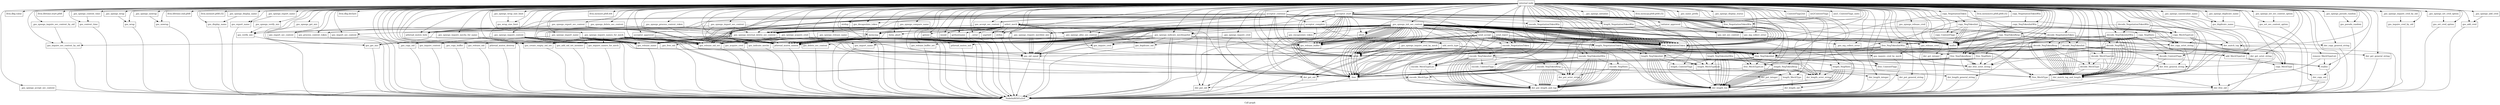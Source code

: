 digraph "Call graph" {
	label="Call graph";

	Node0x80501a5f0 [shape=record,label="{external node}"];
	Node0x80501a5f0 -> Node0x80501a560;
	Node0x80501a5f0 -> Node0x80501a500;
	Node0x80501a5f0 -> Node0x80501a4a0;
	Node0x80501a5f0 -> Node0x80501b970;
	Node0x80501a5f0 -> Node0x80501ba90;
	Node0x80501a5f0 -> Node0x80501b5b0;
	Node0x80501a5f0 -> Node0x80501b730;
	Node0x80501a5f0 -> Node0x80501b790;
	Node0x80501a5f0 -> Node0x80501b670;
	Node0x80501a5f0 -> Node0x80501b2b0;
	Node0x80501a5f0 -> Node0x80501a440;
	Node0x80501a5f0 -> Node0x80501bdf0;
	Node0x80501a5f0 -> Node0x8050191e0;
	Node0x80501a5f0 -> Node0x80501be50;
	Node0x80501a5f0 -> Node0x80501bd30;
	Node0x80501a5f0 -> Node0x80501bd90;
	Node0x80501a5f0 -> Node0x8051232e0;
	Node0x80501a5f0 -> Node0x80501bc70;
	Node0x80501a5f0 -> Node0x80501bcd0;
	Node0x80501a5f0 -> Node0x80501beb0;
	Node0x80501a5f0 -> Node0x805123400;
	Node0x80501a5f0 -> Node0x80501a620;
	Node0x80501a5f0 -> Node0x80501a860;
	Node0x80501a5f0 -> Node0x80501ad70;
	Node0x80501a5f0 -> Node0x804f89450;
	Node0x80501a5f0 -> Node0x804f89030;
	Node0x80501a5f0 -> Node0x804f89090;
	Node0x80501a5f0 -> Node0x804f890f0;
	Node0x80501a5f0 -> Node0x8051231c0;
	Node0x80501a5f0 -> Node0x804f89150;
	Node0x80501a5f0 -> Node0x804f891b0;
	Node0x80501a5f0 -> Node0x804f89210;
	Node0x80501a5f0 -> Node0x804f89270;
	Node0x80501a5f0 -> Node0x804f892d0;
	Node0x80501a5f0 -> Node0x804f89330;
	Node0x80501a5f0 -> Node0x804f89390;
	Node0x80501a5f0 -> Node0x804f893f0;
	Node0x80501a5f0 -> Node0x80501bf10;
	Node0x80501a5f0 -> Node0x80501bf70;
	Node0x80501a5f0 -> Node0x80501bfd0;
	Node0x80501a5f0 -> Node0x805123280;
	Node0x80501a5f0 -> Node0x80501abc0;
	Node0x80501a5f0 -> Node0x804f89510;
	Node0x80501a5f0 -> Node0x804f894b0;
	Node0x80501a5f0 -> Node0x80501b910;
	Node0x80501a5f0 -> Node0x804f895d0;
	Node0x80501a5f0 -> Node0x804f89630;
	Node0x80501a5f0 -> Node0x804f89690;
	Node0x80501a5f0 -> Node0x80501ba30;
	Node0x80501a5f0 -> Node0x804f896f0;
	Node0x80501a5f0 -> Node0x804f89750;
	Node0x80501a5f0 -> Node0x80501a050;
	Node0x80501a5f0 -> Node0x804f897b0;
	Node0x80501a5f0 -> Node0x804f89930;
	Node0x80501a5f0 -> Node0x804f89990;
	Node0x80501a5f0 -> Node0x804f899f0;
	Node0x80501a5f0 -> Node0x804f89a50;
	Node0x80501a5f0 -> Node0x804f89ab0;
	Node0x80501a5f0 -> Node0x804f89b10;
	Node0x80501a5f0 -> Node0x804f89b70;
	Node0x80501a5f0 -> Node0x804f89bd0;
	Node0x80501a5f0 -> Node0x804f89c30;
	Node0x80501a5f0 -> Node0x804f89c90;
	Node0x80501a5f0 -> Node0x804f89cf0;
	Node0x80501a5f0 -> Node0x804f89d50;
	Node0x80501a5f0 -> Node0x804f89db0;
	Node0x80501a5f0 -> Node0x804f89e10;
	Node0x80501a5f0 -> Node0x804f89e70;
	Node0x80501a5f0 -> Node0x804f89ed0;
	Node0x80501a5f0 -> Node0x804f89f30;
	Node0x80501a5f0 -> Node0x804f89f90;
	Node0x80501a5f0 -> Node0x804f89ff0;
	Node0x80501a5f0 -> Node0x804f8a050;
	Node0x80501a5f0 -> Node0x804f8a0b0;
	Node0x80501a5f0 -> Node0x804f8a110;
	Node0x80501a5f0 -> Node0x804f8a170;
	Node0x80501a5f0 -> Node0x804f8a1d0;
	Node0x80501a5f0 -> Node0x804f8a230;
	Node0x80501a5f0 -> Node0x804f8a290;
	Node0x80501a5f0 -> Node0x804f8a2f0;
	Node0x80501a5f0 -> Node0x804f8a350;
	Node0x80501a5f0 -> Node0x804f8a3b0;
	Node0x80501a5f0 -> Node0x804f8a410;
	Node0x80501a5f0 -> Node0x804f8a470;
	Node0x80501a5f0 -> Node0x804f8a4d0;
	Node0x80501a5f0 -> Node0x804f8a530;
	Node0x80501a5f0 -> Node0x804f8a590;
	Node0x80501a5f0 -> Node0x804f8a5f0;
	Node0x80501a5f0 -> Node0x804f8a650;
	Node0x80501a5f0 -> Node0x804f8a6b0;
	Node0x80501a5f0 -> Node0x804f8a710;
	Node0x80501a5f0 -> Node0x804f8a770;
	Node0x80501a5f0 -> Node0x804f8a7d0;
	Node0x80501a5f0 -> Node0x804f8a830;
	Node0x80501a5f0 -> Node0x804f8a890;
	Node0x80501a5f0 -> Node0x804f8a8f0;
	Node0x80501a5f0 -> Node0x804f8a950;
	Node0x80501a5f0 -> Node0x804f8a9b0;
	Node0x80501a5f0 -> Node0x804f8aa10;
	Node0x80501a5f0 -> Node0x804f8aa70;
	Node0x80501a5f0 -> Node0x804f8aad0;
	Node0x80501a5f0 -> Node0x804f8ab30;
	Node0x80501a5f0 -> Node0x804f8ab90;
	Node0x80501a5f0 -> Node0x804f8abf0;
	Node0x80501a5f0 -> Node0x804f8ac50;
	Node0x80501a5f0 -> Node0x804f8acb0;
	Node0x80501a5f0 -> Node0x804f8af50;
	Node0x80501a5f0 -> Node0x804f8ad10;
	Node0x80501a5f0 -> Node0x804f8afb0;
	Node0x80501a5f0 -> Node0x804f8ae30;
	Node0x80501a5f0 -> Node0x804f8aef0;
	Node0x80501a5f0 -> Node0x804f8b010;
	Node0x80501a5f0 -> Node0x80501b850;
	Node0x80501a5f0 -> Node0x804f8b070;
	Node0x80501a5f0 -> Node0x804f8b0d0;
	Node0x80501a5f0 -> Node0x804f8b130;
	Node0x80501a5f0 -> Node0x804f8b190;
	Node0x80501a5f0 -> Node0x804f8b1f0;
	Node0x80501a5f0 -> Node0x804f8b250;
	Node0x80501a5f0 -> Node0x804f8b2b0;
	Node0x80501a5f0 -> Node0x804f8b310;
	Node0x80501a5f0 -> Node0x804f8b370;
	Node0x80501a5f0 -> Node0x804f8b3d0;
	Node0x80501a5f0 -> Node0x804f8b430;
	Node0x80501a5f0 -> Node0x804f8b490;
	Node0x80501a5f0 -> Node0x804f8b4f0;
	Node0x80501a5f0 -> Node0x804f8b550;
	Node0x80501a5f0 -> Node0x804f8b5b0;
	Node0x80501a5f0 -> Node0x804f898d0;
	Node0x80501a5f0 -> Node0x804f8b610;
	Node0x80501a5f0 -> Node0x804f8b670;
	Node0x80501a5f0 -> Node0x804f8b6d0;
	Node0x80501a5f0 -> Node0x804f8b730;
	Node0x80501a5f0 -> Node0x80501bc10;
	Node0x80501a5f0 -> Node0x804f8b790;
	Node0x80501a5f0 -> Node0x804f8b7f0;
	Node0x80501a5f0 -> Node0x804f89570;
	Node0x80501a5f0 -> Node0x80501bbb0;
	Node0x80501a5f0 -> Node0x80501b610;
	Node0x80501a5f0 -> Node0x804f89870;
	Node0x80501a5f0 -> Node0x804f8b850;
	Node0x80501a5f0 -> Node0x804f8b8b0;
	Node0x80501a5f0 -> Node0x80501bb50;
	Node0x80501a5f0 -> Node0x80501b100;
	Node0x80501a5f0 -> Node0x804f8b970;
	Node0x80501a5f0 -> Node0x80501b550;
	Node0x80501a5f0 -> Node0x80501baf0;
	Node0x80501a5f0 -> Node0x804f8bb50;
	Node0x80501a5f0 -> Node0x805019060;
	Node0x80501a5f0 -> Node0x804f8bcd0;
	Node0x80501a5f0 -> Node0x8050190f0;
	Node0x80501a5f0 -> Node0x8051233a0;
	Node0x80501a5f0 -> Node0x804f8be50;
	Node0x80501a5f0 -> Node0x804f8bf10;
	Node0x80501a5f0 -> Node0x804f8bf70;
	Node0x80501a5f0 -> Node0x804f8bfd0;
	Node0x80501a5f0 -> Node0x8051b7030;
	Node0x80501a5f0 -> Node0x8051b7090;
	Node0x80501a5f0 -> Node0x8051b70f0;
	Node0x80501a5f0 -> Node0x8051b7150;
	Node0x80501a5f0 -> Node0x8051b71b0;
	Node0x80501a5f0 -> Node0x8051b7210;
	Node0x80501a5f0 -> Node0x8051b7270;
	Node0x80501a5f0 -> Node0x8051b72d0;
	Node0x80501a5f0 -> Node0x8051b7330;
	Node0x80501a5f0 -> Node0x8051b7390;
	Node0x80501a5f0 -> Node0x8051b73f0;
	Node0x80501a5f0 -> Node0x8051b7450;
	Node0x80501a5f0 -> Node0x804f8ae90;
	Node0x80501a5f0 -> Node0x804f8b9d0;
	Node0x80501a5f0 -> Node0x804f8ad70;
	Node0x80501a5f0 -> Node0x804f8add0;
	Node0x80501a5f0 -> Node0x804f8bbb0;
	Node0x80501a5f0 -> Node0x804f8bc70;
	Node0x80501a5f0 -> Node0x804f8bd30;
	Node0x80501a5f0 -> Node0x804f8bd90;
	Node0x80501a5f0 -> Node0x804f8bdf0;
	Node0x80501a5f0 -> Node0x804f8beb0;
	Node0x80501a5f0 -> Node0x804f8b910;
	Node0x80501a5f0 -> Node0x8051b74b0;
	Node0x80501a5f0 -> Node0x804f8ba30;
	Node0x80501a5f0 -> Node0x8051b7510;
	Node0x80501a5f0 -> Node0x804f8ba90;
	Node0x80501a5f0 -> Node0x804f8baf0;
	Node0x80501a5f0 -> Node0x8051b7570;
	Node0x80501a5f0 -> Node0x804f8bc10;
	Node0x80501a560 [shape=record,label="{_gss_spnego_accept_sec_context}"];
	Node0x80501a560 -> Node0x80501a5c0;
	Node0x80501a500 [shape=record,label="{llvm.dbg.value}"];
	Node0x80501a4a0 [shape=record,label="{acceptor_start}"];
	Node0x80501a4a0 -> Node0x80501a050;
	Node0x80501a4a0 -> Node0x8050191e0;
	Node0x80501a4a0 -> Node0x8050190f0;
	Node0x80501a4a0 -> Node0x8050191e0;
	Node0x80501a4a0 -> Node0x8050190f0;
	Node0x80501a4a0 -> Node0x805123400;
	Node0x80501a4a0 -> Node0x8051233a0;
	Node0x80501a4a0 -> Node0x8051232e0;
	Node0x80501a4a0 -> Node0x805019060;
	Node0x80501a4a0 -> Node0x80501a440;
	Node0x80501a4a0 -> Node0x8050190f0;
	Node0x80501a4a0 -> Node0x8050190f0;
	Node0x80501a4a0 -> Node0x80501a620;
	Node0x80501a4a0 -> Node0x80501a860;
	Node0x80501a4a0 -> Node0x80501a440;
	Node0x80501a4a0 -> Node0x80501abc0;
	Node0x80501a4a0 -> Node0x80501ad70;
	Node0x80501a4a0 -> Node0x80501b100;
	Node0x80501a4a0 -> Node0x80501b2b0;
	Node0x80501a4a0 -> Node0x80501b550;
	Node0x80501a4a0 -> Node0x80501b5b0;
	Node0x80501a4a0 -> Node0x80501b610;
	Node0x80501a4a0 -> Node0x80501b670;
	Node0x80501a4a0 -> Node0x80501b550;
	Node0x80501a4a0 -> Node0x80501b6d0;
	Node0x80501a4a0 -> Node0x80501b730;
	Node0x80501a4a0 -> Node0x80501b790;
	Node0x80501a4a0 -> Node0x80501b7f0;
	Node0x80501a4a0 -> Node0x80501b850;
	Node0x80501a4a0 -> Node0x80501b6d0;
	Node0x80501a4a0 -> Node0x80501b670;
	Node0x80501a4a0 -> Node0x80501b550;
	Node0x80501a4a0 -> Node0x80501b8b0;
	Node0x80501a4a0 -> Node0x80501b2b0;
	Node0x80501a4a0 -> Node0x80501a440;
	Node0x80501a4a0 -> Node0x80501b550;
	Node0x80501a4a0 -> Node0x8050191e0;
	Node0x80501a4a0 -> Node0x80501b670;
	Node0x80501a4a0 -> Node0x80501b910;
	Node0x80501b970 [shape=record,label="{acceptor_continue}"];
	Node0x80501b970 -> Node0x80501b100;
	Node0x80501b970 -> Node0x80501b5b0;
	Node0x80501b970 -> Node0x80501b730;
	Node0x80501b970 -> Node0x80501b790;
	Node0x80501b970 -> Node0x80501b550;
	Node0x80501b970 -> Node0x80501b850;
	Node0x80501b970 -> Node0x80501b9d0;
	Node0x80501b970 -> Node0x80501b670;
	Node0x80501b970 -> Node0x80501ba30;
	Node0x80501b970 -> Node0x80501b7f0;
	Node0x80501b970 -> Node0x80501b8b0;
	Node0x80501b970 -> Node0x80501b2b0;
	Node0x80501b970 -> Node0x80501a440;
	Node0x80501b970 -> Node0x80501b550;
	Node0x80501b970 -> Node0x8050191e0;
	Node0x80501b970 -> Node0x80501b670;
	Node0x80501b970 -> Node0x80501b910;
	Node0x80501ba90 [shape=record,label="{llvm.lifetime.start.p0i8}"];
	Node0x80501b5b0 [shape=record,label="{pthread_mutex_lock}"];
	Node0x80501b5b0 -> Node0x80501a5c0;
	Node0x80501b730 [shape=record,label="{gss_release_name}"];
	Node0x80501b730 -> Node0x80501a5c0;
	Node0x80501b790 [shape=record,label="{gss_accept_sec_context}"];
	Node0x80501b790 -> Node0x80501a5c0;
	Node0x80501b9d0 [shape=record,label="{send_reject}"];
	Node0x80501b9d0 -> Node0x8050191e0;
	Node0x80501b9d0 -> Node0x80501baf0;
	Node0x80501b9d0 -> Node0x8051232e0;
	Node0x80501b9d0 -> Node0x80501bb50;
	Node0x80501b9d0 -> Node0x80501a440;
	Node0x80501b9d0 -> Node0x80501b550;
	Node0x80501b670 [shape=record,label="{pthread_mutex_unlock}"];
	Node0x80501b670 -> Node0x80501a5c0;
	Node0x80501b7f0 [shape=record,label="{acceptor_complete}"];
	Node0x80501b7f0 -> Node0x80501ba30;
	Node0x80501b7f0 -> Node0x80501bbb0;
	Node0x80501b7f0 -> Node0x8051232e0;
	Node0x80501b7f0 -> Node0x80501bc10;
	Node0x80501b7f0 -> Node0x80501a440;
	Node0x80501b7f0 -> Node0x80501bc70;
	Node0x80501b7f0 -> Node0x80501bcd0;
	Node0x80501b7f0 -> Node0x80501b9d0;
	Node0x80501b8b0 [shape=record,label="{send_accept}"];
	Node0x80501b8b0 -> Node0x8050191e0;
	Node0x80501b8b0 -> Node0x8050191e0;
	Node0x80501b8b0 -> Node0x80501b550;
	Node0x80501b8b0 -> Node0x80501bd30;
	Node0x80501b8b0 -> Node0x80501b550;
	Node0x80501b8b0 -> Node0x8050191e0;
	Node0x80501b8b0 -> Node0x80501b550;
	Node0x80501b8b0 -> Node0x80501bd90;
	Node0x80501b8b0 -> Node0x8050191e0;
	Node0x80501b8b0 -> Node0x80501b2b0;
	Node0x80501b8b0 -> Node0x80501b550;
	Node0x80501b8b0 -> Node0x80501b550;
	Node0x80501b8b0 -> Node0x80501baf0;
	Node0x80501b8b0 -> Node0x8051232e0;
	Node0x80501b8b0 -> Node0x80501bb50;
	Node0x80501b8b0 -> Node0x80501a440;
	Node0x80501b8b0 -> Node0x80501b550;
	Node0x80501b8b0 -> Node0x80501b550;
	Node0x80501b2b0 [shape=record,label="{gss_release_buffer}"];
	Node0x80501b2b0 -> Node0x80501a5c0;
	Node0x80501a440 [shape=record,label="{free}"];
	Node0x80501a440 -> Node0x80501a5c0;
	Node0x80501bdf0 [shape=record,label="{llvm.lifetime.end.p0i8}"];
	Node0x8050191e0 [shape=record,label="{calloc}"];
	Node0x8050191e0 -> Node0x80501a5c0;
	Node0x80501be50 [shape=record,label="{llvm.memset.p0i8.i32}"];
	Node0x80501bd30 [shape=record,label="{der_get_oid}"];
	Node0x80501bd30 -> Node0x80501a5c0;
	Node0x80501bd90 [shape=record,label="{gss_get_mic}"];
	Node0x80501bd90 -> Node0x80501a5c0;
	Node0x8051232e0 [shape=record,label="{malloc}"];
	Node0x8051232e0 -> Node0x80501a5c0;
	Node0x80501bc70 [shape=record,label="{heim_abort}"];
	Node0x80501bc70 -> Node0x80501a5c0;
	Node0x80501bcd0 [shape=record,label="{gss_verify_mic}"];
	Node0x80501bcd0 -> Node0x80501a5c0;
	Node0x80501beb0 [shape=record,label="{acceptor_approved}"];
	Node0x80501beb0 -> Node0x80501bf10;
	Node0x80501beb0 -> Node0x80501bf70;
	Node0x80501beb0 -> Node0x80501bfd0;
	Node0x80501beb0 -> Node0x8051231c0;
	Node0x80501beb0 -> Node0x805123280;
	Node0x805123400 [shape=record,label="{strdup}"];
	Node0x805123400 -> Node0x80501a5c0;
	Node0x80501a620 [shape=record,label="{abort}"];
	Node0x80501a620 -> Node0x80501a5c0;
	Node0x80501a860 [shape=record,label="{gss_encapsulate_token}"];
	Node0x80501a860 -> Node0x80501a5c0;
	Node0x80501ad70 [shape=record,label="{gss_decapsulate_token}"];
	Node0x80501ad70 -> Node0x80501a5c0;
	Node0x80501b6d0 [shape=record,label="{select_mech}"];
	Node0x80501b6d0 -> Node0x804f89030;
	Node0x80501b6d0 -> Node0x804f89090;
	Node0x80501b6d0 -> Node0x804f89090;
	Node0x80501b6d0 -> Node0x804f890f0;
	Node0x80501b6d0 -> Node0x8051231c0;
	Node0x80501b6d0 -> Node0x804f89090;
	Node0x80501b6d0 -> Node0x8051231c0;
	Node0x80501b6d0 -> Node0x804f89150;
	Node0x80501b6d0 -> Node0x804f891b0;
	Node0x80501b6d0 -> Node0x804f89210;
	Node0x80501b6d0 -> Node0x804f89270;
	Node0x80501b6d0 -> Node0x804f892d0;
	Node0x80501b6d0 -> Node0x804f89330;
	Node0x80501b6d0 -> Node0x804f89390;
	Node0x80501b6d0 -> Node0x804f893f0;
	Node0x80501b6d0 -> Node0x80501a440;
	Node0x80501b6d0 -> Node0x80501beb0;
	Node0x80501b6d0 -> Node0x80501b730;
	Node0x804f89450 [shape=record,label="{llvm.dbg.declare}"];
	Node0x804f89030 [shape=record,label="{der_put_oid}"];
	Node0x804f89030 -> Node0x80501a5c0;
	Node0x804f89090 [shape=record,label="{gss_oid_equal}"];
	Node0x804f89090 -> Node0x80501a5c0;
	Node0x804f890f0 [shape=record,label="{gss_indicate_mechs}"];
	Node0x804f890f0 -> Node0x80501a5c0;
	Node0x8051231c0 [shape=record,label="{gss_release_oid_set}"];
	Node0x8051231c0 -> Node0x80501a5c0;
	Node0x804f89150 [shape=record,label="{gss_duplicate_oid}"];
	Node0x804f89150 -> Node0x80501a5c0;
	Node0x804f891b0 [shape=record,label="{getenv}"];
	Node0x804f891b0 -> Node0x80501a5c0;
	Node0x804f89210 [shape=record,label="{issuid}"];
	Node0x804f89210 -> Node0x80501a5c0;
	Node0x804f89270 [shape=record,label="{gethostname}"];
	Node0x804f89270 -> Node0x80501a5c0;
	Node0x804f892d0 [shape=record,label="{__error}"];
	Node0x804f892d0 -> Node0x80501a5c0;
	Node0x804f89330 [shape=record,label="{asprintf}"];
	Node0x804f89330 -> Node0x80501a5c0;
	Node0x804f89390 [shape=record,label="{strlen}"];
	Node0x804f89390 -> Node0x80501a5c0;
	Node0x804f893f0 [shape=record,label="{gss_import_name}"];
	Node0x804f893f0 -> Node0x80501a5c0;
	Node0x80501bf10 [shape=record,label="{gss_create_empty_oid_set}"];
	Node0x80501bf10 -> Node0x80501a5c0;
	Node0x80501bf70 [shape=record,label="{gss_add_oid_set_member}"];
	Node0x80501bf70 -> Node0x80501a5c0;
	Node0x80501bfd0 [shape=record,label="{gss_acquire_cred}"];
	Node0x80501bfd0 -> Node0x80501a5c0;
	Node0x805123280 [shape=record,label="{gss_release_cred}"];
	Node0x805123280 -> Node0x80501a5c0;
	Node0x80501abc0 [shape=record,label="{_gss_spnego_alloc_sec_context}"];
	Node0x80501abc0 -> Node0x8050191e0;
	Node0x80501abc0 -> Node0x804f894b0;
	Node0x804f89b70 [shape=record,label="{_gss_spnego_verify_mic}"];
	Node0x804f89b70 -> Node0x80501bcd0;
	Node0x804f89510 [shape=record,label="{llvm.memset.p0i8.i64}"];
	Node0x804f894b0 [shape=record,label="{pthread_mutex_init}"];
	Node0x804f894b0 -> Node0x80501a5c0;
	Node0x80501b910 [shape=record,label="{_gss_spnego_internal_delete_sec_context}"];
	Node0x80501b910 -> Node0x804f89570;
	Node0x80501b910 -> Node0x804f895d0;
	Node0x80501b910 -> Node0x80501b730;
	Node0x80501b910 -> Node0x80501b730;
	Node0x80501b910 -> Node0x804f89630;
	Node0x80501b910 -> Node0x80501b670;
	Node0x80501b910 -> Node0x804f89690;
	Node0x80501b910 -> Node0x80501a440;
	Node0x804f895d0 [shape=record,label="{gss_release_oid}"];
	Node0x804f895d0 -> Node0x80501a5c0;
	Node0x804f89630 [shape=record,label="{gss_delete_sec_context}"];
	Node0x804f89630 -> Node0x80501a5c0;
	Node0x804f89690 [shape=record,label="{pthread_mutex_destroy}"];
	Node0x804f89690 -> Node0x80501a5c0;
	Node0x80501ba30 [shape=record,label="{_gss_spnego_require_mechlist_mic}"];
	Node0x80501ba30 -> Node0x804f896f0;
	Node0x80501ba30 -> Node0x804f89750;
	Node0x80501ba30 -> Node0x804f89090;
	Node0x80501ba30 -> Node0x804f89090;
	Node0x80501ba30 -> Node0x804f89090;
	Node0x804f896f0 [shape=record,label="{gss_inquire_sec_context_by_oid}"];
	Node0x804f896f0 -> Node0x80501a5c0;
	Node0x804f89750 [shape=record,label="{gss_release_buffer_set}"];
	Node0x804f89750 -> Node0x80501a5c0;
	Node0x80501a050 [shape=record,label="{_gss_spnego_indicate_mechtypelist}"];
	Node0x80501a050 -> Node0x804f897b0;
	Node0x80501a050 -> Node0x804f890f0;
	Node0x80501a050 -> Node0x8051231c0;
	Node0x80501a050 -> Node0x80501a5c0;
	Node0x80501a050 -> Node0x804f89810;
	Node0x80501a050 -> Node0x804f89090;
	Node0x80501a050 -> Node0x804f89090;
	Node0x80501a050 -> Node0x80501a5c0;
	Node0x80501a050 -> Node0x804f89810;
	Node0x80501a050 -> Node0x8051231c0;
	Node0x80501a050 -> Node0x804f89150;
	Node0x80501a050 -> Node0x804f89570;
	Node0x80501a050 -> Node0x8051231c0;
	Node0x804f897b0 [shape=record,label="{gss_inquire_cred}"];
	Node0x804f897b0 -> Node0x80501a5c0;
	Node0x804f89810 [shape=record,label="{add_mech_type}"];
	Node0x804f89810 -> Node0x804f89090;
	Node0x804f89810 -> Node0x804f89090;
	Node0x804f89810 -> Node0x80501bd30;
	Node0x804f89810 -> Node0x804f89870;
	Node0x804f89810 -> Node0x804f898d0;
	Node0x804f89810 -> Node0x80501bd30;
	Node0x804f89810 -> Node0x804f89870;
	Node0x804f89810 -> Node0x804f898d0;
	Node0x804f89930 [shape=record,label="{_gss_spnego_process_context_token}"];
	Node0x804f89930 -> Node0x80501b5b0;
	Node0x804f89930 -> Node0x804f89990;
	Node0x804f89930 -> Node0x80501b670;
	Node0x804f89930 -> Node0x80501b910;
	Node0x804f89990 [shape=record,label="{gss_process_context_token}"];
	Node0x804f89990 -> Node0x80501a5c0;
	Node0x804f899f0 [shape=record,label="{_gss_spnego_delete_sec_context}"];
	Node0x804f899f0 -> Node0x80501b5b0;
	Node0x804f899f0 -> Node0x80501b910;
	Node0x804f89a50 [shape=record,label="{_gss_spnego_context_time}"];
	Node0x804f89a50 -> Node0x804f89ab0;
	Node0x804f89ab0 [shape=record,label="{gss_context_time}"];
	Node0x804f89ab0 -> Node0x80501a5c0;
	Node0x804f89b10 [shape=record,label="{_gss_spnego_get_mic}"];
	Node0x804f89b10 -> Node0x80501bd90;
	Node0x804f89bd0 [shape=record,label="{_gss_spnego_wrap}"];
	Node0x804f89bd0 -> Node0x804f89c30;
	Node0x804f89c30 [shape=record,label="{gss_wrap}"];
	Node0x804f89c30 -> Node0x80501a5c0;
	Node0x804f89c90 [shape=record,label="{_gss_spnego_unwrap}"];
	Node0x804f89c90 -> Node0x804f89cf0;
	Node0x804f89cf0 [shape=record,label="{gss_unwrap}"];
	Node0x804f89cf0 -> Node0x80501a5c0;
	Node0x804f89d50 [shape=record,label="{_gss_spnego_compare_name}"];
	Node0x804f89d50 -> Node0x804f89090;
	Node0x804f89d50 -> Node0x804f89db0;
	Node0x804f89db0 [shape=record,label="{memcmp}"];
	Node0x804f89db0 -> Node0x80501a5c0;
	Node0x804f89e10 [shape=record,label="{_gss_spnego_display_name}"];
	Node0x804f89e10 -> Node0x804f89e70;
	Node0x804f89e70 [shape=record,label="{gss_display_name}"];
	Node0x804f89e70 -> Node0x80501a5c0;
	Node0x804f89ed0 [shape=record,label="{_gss_spnego_import_name}"];
	Node0x804f89ed0 -> Node0x8050191e0;
	Node0x804f89ed0 -> Node0x804f89f30;
	Node0x804f89ed0 -> Node0x80501a440;
	Node0x804f89ed0 -> Node0x804f89f90;
	Node0x804f89ed0 -> Node0x804f89ff0;
	Node0x804f89ed0 -> Node0x80501b2b0;
	Node0x804f89ed0 -> Node0x80501b730;
	Node0x804f89ed0 -> Node0x80501a440;
	Node0x804f89f30 [shape=record,label="{_gss_copy_oid}"];
	Node0x804f89f30 -> Node0x80501a5c0;
	Node0x804f89f90 [shape=record,label="{_gss_copy_buffer}"];
	Node0x804f89f90 -> Node0x80501a5c0;
	Node0x804f89ff0 [shape=record,label="{_gss_free_oid}"];
	Node0x804f89ff0 -> Node0x80501a5c0;
	Node0x804f8a050 [shape=record,label="{_gss_spnego_release_name}"];
	Node0x804f8a050 -> Node0x804f89ff0;
	Node0x804f8a050 -> Node0x80501b2b0;
	Node0x804f8a050 -> Node0x80501b730;
	Node0x804f8a050 -> Node0x80501a440;
	Node0x804f8a0b0 [shape=record,label="{_gss_spnego_export_name}"];
	Node0x804f8a0b0 -> Node0x804f8a110;
	Node0x804f8a110 [shape=record,label="{gss_export_name}"];
	Node0x804f8a110 -> Node0x80501a5c0;
	Node0x804f8a170 [shape=record,label="{_gss_spnego_inquire_context}"];
	Node0x804f8a170 -> Node0x804f8a1d0;
	Node0x804f8a170 -> Node0x8050191e0;
	Node0x804f8a170 -> Node0x80501b730;
	Node0x804f8a170 -> Node0x8050191e0;
	Node0x804f8a170 -> Node0x80501b730;
	Node0x804f8a170 -> Node0x80501b730;
	Node0x804f8a170 -> Node0x80501b730;
	Node0x804f8a170 -> Node0x80501b730;
	Node0x804f8a1d0 [shape=record,label="{gss_inquire_context}"];
	Node0x804f8a1d0 -> Node0x80501a5c0;
	Node0x804f8a230 [shape=record,label="{_gss_spnego_wrap_size_limit}"];
	Node0x804f8a230 -> Node0x804f8a290;
	Node0x804f8a290 [shape=record,label="{gss_wrap_size_limit}"];
	Node0x804f8a290 -> Node0x80501a5c0;
	Node0x804f8a2f0 [shape=record,label="{_gss_spnego_export_sec_context}"];
	Node0x804f8a2f0 -> Node0x80501b5b0;
	Node0x804f8a2f0 -> Node0x80501b670;
	Node0x804f8a2f0 -> Node0x804f8a350;
	Node0x804f8a2f0 -> Node0x80501b910;
	Node0x804f8a2f0 -> Node0x80501b670;
	Node0x804f8a350 [shape=record,label="{gss_export_sec_context}"];
	Node0x804f8a350 -> Node0x80501a5c0;
	Node0x804f8a3b0 [shape=record,label="{_gss_spnego_import_sec_context}"];
	Node0x804f8a3b0 -> Node0x80501abc0;
	Node0x804f8a3b0 -> Node0x80501b5b0;
	Node0x804f8a3b0 -> Node0x804f8a410;
	Node0x804f8a3b0 -> Node0x80501b910;
	Node0x804f8a3b0 -> Node0x80501b670;
	Node0x804f8a410 [shape=record,label="{gss_import_sec_context}"];
	Node0x804f8a410 -> Node0x80501a5c0;
	Node0x804f8a470 [shape=record,label="{_gss_spnego_inquire_names_for_mech}"];
	Node0x804f8a470 -> Node0x804f890f0;
	Node0x804f8a470 -> Node0x80501bf10;
	Node0x804f8a470 -> Node0x8051231c0;
	Node0x804f8a470 -> Node0x804f89090;
	Node0x804f8a470 -> Node0x80501bf70;
	Node0x804f8a470 -> Node0x8051231c0;
	Node0x804f8a470 -> Node0x8051231c0;
	Node0x804f8a470 -> Node0x8051231c0;
	Node0x804f8a470 -> Node0x80501bf10;
	Node0x804f8a470 -> Node0x804f8a4d0;
	Node0x804f8a470 -> Node0x80501bf70;
	Node0x804f8a470 -> Node0x8051231c0;
	Node0x804f8a470 -> Node0x8051231c0;
	Node0x804f8a4d0 [shape=record,label="{gss_inquire_names_for_mech}"];
	Node0x804f8a4d0 -> Node0x80501a5c0;
	Node0x804f8a530 [shape=record,label="{_gss_spnego_inquire_mechs_for_name}"];
	Node0x804f8a530 -> Node0x80501bf10;
	Node0x804f8a530 -> Node0x80501bf70;
	Node0x804f8a530 -> Node0x8051231c0;
	Node0x804f8a590 [shape=record,label="{_gss_spnego_canonicalize_name}"];
	Node0x804f8a590 -> Node0x804f8a5f0;
	Node0x804f8a5f0 [shape=record,label="{gss_duplicate_name}"];
	Node0x804f8a5f0 -> Node0x80501a5c0;
	Node0x804f8a650 [shape=record,label="{_gss_spnego_duplicate_name}"];
	Node0x804f8a650 -> Node0x804f8a5f0;
	Node0x804f8a6b0 [shape=record,label="{_gss_spnego_inquire_sec_context_by_oid}"];
	Node0x804f8a6b0 -> Node0x804f896f0;
	Node0x804f8a710 [shape=record,label="{_gss_spnego_set_sec_context_option}"];
	Node0x804f8a710 -> Node0x804f8a770;
	Node0x804f8a770 [shape=record,label="{gss_set_sec_context_option}"];
	Node0x804f8a770 -> Node0x80501a5c0;
	Node0x804f8a7d0 [shape=record,label="{_gss_spnego_pseudo_random}"];
	Node0x804f8a7d0 -> Node0x804f8a830;
	Node0x804f8a830 [shape=record,label="{gss_pseudo_random}"];
	Node0x804f8a830 -> Node0x80501a5c0;
	Node0x804f8a890 [shape=record,label="{_gss_spnego_release_cred}"];
	Node0x804f8a890 -> Node0x805123280;
	Node0x804f8a8f0 [shape=record,label="{_gss_spnego_acquire_cred}"];
	Node0x804f8a8f0 -> Node0x804f893f0;
	Node0x804f8a8f0 -> Node0x804f890f0;
	Node0x804f8a8f0 -> Node0x80501b730;
	Node0x804f8a8f0 -> Node0x8051232e0;
	Node0x804f8a8f0 -> Node0x804f89090;
	Node0x804f8a8f0 -> Node0x80501bfd0;
	Node0x804f8a8f0 -> Node0x80501b730;
	Node0x804f8a8f0 -> Node0x8051231c0;
	Node0x804f8a8f0 -> Node0x80501a440;
	Node0x804f8a8f0 -> Node0x805123280;
	Node0x804f8a950 [shape=record,label="{_gss_spnego_inquire_cred}"];
	Node0x804f8a950 -> Node0x8050191e0;
	Node0x804f8a950 -> Node0x804f897b0;
	Node0x804f8a950 -> Node0x80501a440;
	Node0x804f8a9b0 [shape=record,label="{_gss_spnego_inquire_cred_by_mech}"];
	Node0x804f8a9b0 -> Node0x8050191e0;
	Node0x804f8a9b0 -> Node0x804f8aa10;
	Node0x804f8a9b0 -> Node0x80501a440;
	Node0x804f8aa10 [shape=record,label="{gss_inquire_cred_by_mech}"];
	Node0x804f8aa10 -> Node0x80501a5c0;
	Node0x804f8aa70 [shape=record,label="{_gss_spnego_inquire_cred_by_oid}"];
	Node0x804f8aa70 -> Node0x804f8aad0;
	Node0x804f8aad0 [shape=record,label="{gss_inquire_cred_by_oid}"];
	Node0x804f8aad0 -> Node0x80501a5c0;
	Node0x804f8ab30 [shape=record,label="{_gss_spnego_set_cred_option}"];
	Node0x804f8ab30 -> Node0x804f8ab90;
	Node0x804f8ab90 [shape=record,label="{gss_set_cred_option}"];
	Node0x804f8ab90 -> Node0x80501a5c0;
	Node0x804f8abf0 [shape=record,label="{__gss_spnego_initialize}"];
	Node0x804f8ac50 [shape=record,label="{gss_add_cred}"];
	Node0x804f8ac50 -> Node0x80501a5c0;
	Node0x804f8acb0 [shape=record,label="{_gss_spnego_init_sec_context}"];
	Node0x804f8acb0 -> Node0x80501abc0;
	Node0x804f8acb0 -> Node0x80501b5b0;
	Node0x804f8acb0 -> Node0x804f893f0;
	Node0x804f8acb0 -> Node0x80501b910;
	Node0x804f8acb0 -> Node0x80501a050;
	Node0x804f8acb0 -> Node0x80501b910;
	Node0x804f8acb0 -> Node0x804f8ad10;
	Node0x804f8acb0 -> Node0x804f8ad70;
	Node0x804f8acb0 -> Node0x80501b850;
	Node0x804f8acb0 -> Node0x80501b910;
	Node0x804f8acb0 -> Node0x8050191e0;
	Node0x804f8acb0 -> Node0x804f8ad70;
	Node0x804f8acb0 -> Node0x80501b2b0;
	Node0x804f8acb0 -> Node0x80501b910;
	Node0x804f8acb0 -> Node0x8051232e0;
	Node0x804f8acb0 -> Node0x804f8ad70;
	Node0x804f8acb0 -> Node0x80501b2b0;
	Node0x804f8acb0 -> Node0x80501b910;
	Node0x804f8acb0 -> Node0x80501b2b0;
	Node0x804f8acb0 -> Node0x804f8add0;
	Node0x804f8acb0 -> Node0x804f8ae30;
	Node0x804f8acb0 -> Node0x8051232e0;
	Node0x804f8acb0 -> Node0x804f8ad70;
	Node0x804f8acb0 -> Node0x80501b910;
	Node0x804f8acb0 -> Node0x804f8ae90;
	Node0x804f8acb0 -> Node0x80501a620;
	Node0x804f8acb0 -> Node0x804f8aef0;
	Node0x804f8acb0 -> Node0x80501a620;
	Node0x804f8acb0 -> Node0x80501a440;
	Node0x804f8acb0 -> Node0x804f8ad70;
	Node0x804f8acb0 -> Node0x80501b910;
	Node0x804f8acb0 -> Node0x804f8ad70;
	Node0x804f8acb0 -> Node0x80501a860;
	Node0x804f8acb0 -> Node0x80501a440;
	Node0x804f8acb0 -> Node0x80501b910;
	Node0x804f8acb0 -> Node0x80501b670;
	Node0x804f8acb0 -> Node0x80501b100;
	Node0x804f8acb0 -> Node0x80501b550;
	Node0x804f8acb0 -> Node0x80501b550;
	Node0x804f8acb0 -> Node0x80501b5b0;
	Node0x804f8acb0 -> Node0x80501b550;
	Node0x804f8acb0 -> Node0x80501b670;
	Node0x804f8acb0 -> Node0x804f89030;
	Node0x804f8acb0 -> Node0x804f89db0;
	Node0x804f8acb0 -> Node0x80501b550;
	Node0x804f8acb0 -> Node0x80501b670;
	Node0x804f8acb0 -> Node0x804f89db0;
	Node0x804f8acb0 -> Node0x804f89630;
	Node0x804f8acb0 -> Node0x80501b550;
	Node0x804f8acb0 -> Node0x80501b670;
	Node0x804f8acb0 -> Node0x804f8ad10;
	Node0x804f8acb0 -> Node0x80501b670;
	Node0x804f8acb0 -> Node0x80501b550;
	Node0x804f8acb0 -> Node0x80501b850;
	Node0x804f8acb0 -> Node0x80501ba30;
	Node0x804f8acb0 -> Node0x80501b670;
	Node0x804f8acb0 -> Node0x80501b550;
	Node0x804f8acb0 -> Node0x80501b2b0;
	Node0x804f8acb0 -> Node0x80501bbb0;
	Node0x804f8acb0 -> Node0x8051232e0;
	Node0x804f8acb0 -> Node0x80501bc10;
	Node0x804f8acb0 -> Node0x80501a440;
	Node0x804f8acb0 -> Node0x80501b670;
	Node0x804f8acb0 -> Node0x80501b550;
	Node0x804f8acb0 -> Node0x80501b2b0;
	Node0x804f8acb0 -> Node0x80501a620;
	Node0x804f8acb0 -> Node0x80501b670;
	Node0x804f8acb0 -> Node0x80501a440;
	Node0x804f8acb0 -> Node0x80501b550;
	Node0x804f8acb0 -> Node0x80501bcd0;
	Node0x804f8acb0 -> Node0x80501b670;
	Node0x804f8acb0 -> Node0x80501a440;
	Node0x804f8acb0 -> Node0x80501b2b0;
	Node0x804f8acb0 -> Node0x80501b550;
	Node0x804f8acb0 -> Node0x8050191e0;
	Node0x804f8acb0 -> Node0x8050191e0;
	Node0x804f8acb0 -> Node0x80501b550;
	Node0x804f8acb0 -> Node0x80501bd90;
	Node0x804f8acb0 -> Node0x8050191e0;
	Node0x804f8acb0 -> Node0x80501b2b0;
	Node0x804f8acb0 -> Node0x80501b550;
	Node0x804f8acb0 -> Node0x80501b550;
	Node0x804f8acb0 -> Node0x80501baf0;
	Node0x804f8acb0 -> Node0x8051232e0;
	Node0x804f8acb0 -> Node0x80501bb50;
	Node0x804f8acb0 -> Node0x80501a440;
	Node0x804f8acb0 -> Node0x80501b550;
	Node0x804f8acb0 -> Node0x80501b550;
	Node0x804f8acb0 -> Node0x80501a440;
	Node0x804f8acb0 -> Node0x80501b550;
	Node0x804f8acb0 -> Node0x80501b2b0;
	Node0x804f8acb0 -> Node0x80501b670;
	Node0x804f8af50 [shape=record,label="{initiator_approved}"];
	Node0x804f8af50 -> Node0x804f8ad10;
	Node0x804f8af50 -> Node0x80501b850;
	Node0x804f8af50 -> Node0x80501b2b0;
	Node0x804f8af50 -> Node0x804f89630;
	Node0x804f8ad10 [shape=record,label="{gss_init_sec_context}"];
	Node0x804f8ad10 -> Node0x80501a5c0;
	Node0x804f8afb0 [shape=record,label="{llvm.memcpy.p0i8.p0i8.i32}"];
	Node0x804f8ae30 [shape=record,label="{der_length_len}"];
	Node0x804f8ae30 -> Node0x80501a5c0;
	Node0x804f8aef0 [shape=record,label="{der_put_length_and_tag}"];
	Node0x804f8aef0 -> Node0x80501a5c0;
	Node0x804f8b010 [shape=record,label="{_gss_name_prefix}"];
	Node0x80501b850 [shape=record,label="{gss_mg_collect_error}"];
	Node0x80501b850 -> Node0x804f8b070;
	Node0x804f8b070 [shape=record,label="{_gss_mg_collect_error}"];
	Node0x804f8b070 -> Node0x80501a5c0;
	Node0x804f8b0d0 [shape=record,label="{_gss_spnego_display_status}"];
	Node0x804f8b130 [shape=record,label="{_gss_spnego_add_cred}"];
	Node0x804f8b130 -> Node0x804f8ac50;
	Node0x804f8b190 [shape=record,label="{encode_ContextFlags}"];
	Node0x804f8b190 -> Node0x804f8aef0;
	Node0x804f8b1f0 [shape=record,label="{decode_ContextFlags}"];
	Node0x804f8b1f0 -> Node0x804f8b250;
	Node0x804f8b250 [shape=record,label="{der_match_tag_and_length}"];
	Node0x804f8b250 -> Node0x80501a5c0;
	Node0x804f8b2b0 [shape=record,label="{free_ContextFlags}"];
	Node0x804f8b310 [shape=record,label="{length_ContextFlags}"];
	Node0x804f8b310 -> Node0x804f8ae30;
	Node0x804f8b370 [shape=record,label="{copy_ContextFlags}"];
	Node0x804f8b3d0 [shape=record,label="{ContextFlags2int}"];
	Node0x804f8b430 [shape=record,label="{int2ContextFlags}"];
	Node0x804f8b490 [shape=record,label="{asn1_ContextFlags_units}"];
	Node0x804f8b4f0 [shape=record,label="{encode_MechType}"];
	Node0x804f8b4f0 -> Node0x804f89030;
	Node0x804f8b4f0 -> Node0x804f8aef0;
	Node0x804f8b550 [shape=record,label="{decode_MechType}"];
	Node0x804f8b550 -> Node0x804f8b250;
	Node0x804f8b550 -> Node0x80501bd30;
	Node0x804f8b550 -> Node0x804f8b5b0;
	Node0x804f8b5b0 [shape=record,label="{der_free_oid}"];
	Node0x804f8b5b0 -> Node0x80501a5c0;
	Node0x804f898d0 [shape=record,label="{free_MechType}"];
	Node0x804f898d0 -> Node0x804f8b5b0;
	Node0x804f8b610 [shape=record,label="{length_MechType}"];
	Node0x804f8b610 -> Node0x804f8b670;
	Node0x804f8b610 -> Node0x804f8ae30;
	Node0x804f8b670 [shape=record,label="{der_length_oid}"];
	Node0x804f8b670 -> Node0x80501a5c0;
	Node0x804f8b6d0 [shape=record,label="{copy_MechType}"];
	Node0x804f8b6d0 -> Node0x804f8b730;
	Node0x804f8b6d0 -> Node0x804f8b5b0;
	Node0x804f8b730 [shape=record,label="{der_copy_oid}"];
	Node0x804f8b730 -> Node0x80501a5c0;
	Node0x80501bc10 [shape=record,label="{encode_MechTypeList}"];
	Node0x80501bc10 -> Node0x804f8b4f0;
	Node0x80501bc10 -> Node0x804f8aef0;
	Node0x804f8b790 [shape=record,label="{decode_MechTypeList}"];
	Node0x804f8b790 -> Node0x804f8b250;
	Node0x804f8b790 -> Node0x804f8b7f0;
	Node0x804f8b790 -> Node0x804f8b550;
	Node0x804f8b790 -> Node0x804f898d0;
	Node0x804f8b790 -> Node0x80501a440;
	Node0x804f8b7f0 [shape=record,label="{realloc}"];
	Node0x804f8b7f0 -> Node0x80501a5c0;
	Node0x804f89570 [shape=record,label="{free_MechTypeList}"];
	Node0x804f89570 -> Node0x804f898d0;
	Node0x804f89570 -> Node0x80501a440;
	Node0x80501bbb0 [shape=record,label="{length_MechTypeList}"];
	Node0x80501bbb0 -> Node0x804f8b610;
	Node0x80501bbb0 -> Node0x804f8ae30;
	Node0x80501b610 [shape=record,label="{copy_MechTypeList}"];
	Node0x80501b610 -> Node0x8051232e0;
	Node0x80501b610 -> Node0x804f8b6d0;
	Node0x80501b610 -> Node0x804f8b6d0;
	Node0x80501b610 -> Node0x804f898d0;
	Node0x80501b610 -> Node0x80501a440;
	Node0x804f89870 [shape=record,label="{add_MechTypeList}"];
	Node0x804f89870 -> Node0x804f8b7f0;
	Node0x804f89870 -> Node0x804f8b6d0;
	Node0x804f8b850 [shape=record,label="{remove_MechTypeList}"];
	Node0x804f8b850 -> Node0x804f898d0;
	Node0x804f8b850 -> Node0x804f8b7f0;
	Node0x804f8b8b0 [shape=record,label="{llvm.memmove.p0i8.p0i8.i32}"];
	Node0x80501bb50 [shape=record,label="{encode_NegotiationToken}"];
	Node0x80501bb50 -> Node0x804f8b910;
	Node0x80501bb50 -> Node0x804f8aef0;
	Node0x80501bb50 -> Node0x804f8ae90;
	Node0x80501bb50 -> Node0x804f8aef0;
	Node0x80501b100 [shape=record,label="{decode_NegotiationToken}"];
	Node0x80501b100 -> Node0x804f8b970;
	Node0x80501b100 -> Node0x804f8b250;
	Node0x80501b100 -> Node0x804f8b9d0;
	Node0x80501b100 -> Node0x804f8b970;
	Node0x80501b100 -> Node0x804f8b250;
	Node0x80501b100 -> Node0x804f8ba30;
	Node0x80501b100 -> Node0x804f8ad70;
	Node0x80501b100 -> Node0x804f8ba90;
	Node0x804f8b970 [shape=record,label="{der_match_tag}"];
	Node0x804f8b970 -> Node0x80501a5c0;
	Node0x80501b550 [shape=record,label="{free_NegotiationToken}"];
	Node0x80501b550 -> Node0x804f8ad70;
	Node0x80501b550 -> Node0x804f8ba90;
	Node0x80501baf0 [shape=record,label="{length_NegotiationToken}"];
	Node0x80501baf0 -> Node0x804f8add0;
	Node0x80501baf0 -> Node0x804f8baf0;
	Node0x80501baf0 -> Node0x804f8ae30;
	Node0x804f8bb50 [shape=record,label="{copy_NegotiationToken}"];
	Node0x804f8bb50 -> Node0x804f8bbb0;
	Node0x804f8bb50 -> Node0x804f8bc10;
	Node0x804f8bb50 -> Node0x804f8ad70;
	Node0x804f8bb50 -> Node0x804f8ba90;
	Node0x805019060 [shape=record,label="{encode_NegotiationTokenWin}"];
	Node0x805019060 -> Node0x804f8bc70;
	Node0x805019060 -> Node0x804f8aef0;
	Node0x804f8bcd0 [shape=record,label="{decode_NegotiationTokenWin}"];
	Node0x804f8bcd0 -> Node0x804f8b970;
	Node0x804f8bcd0 -> Node0x804f8b250;
	Node0x804f8bcd0 -> Node0x804f8bd30;
	Node0x804f8bcd0 -> Node0x804f8bd90;
	Node0x8050190f0 [shape=record,label="{free_NegotiationTokenWin}"];
	Node0x8050190f0 -> Node0x804f8bd90;
	Node0x8051233a0 [shape=record,label="{length_NegotiationTokenWin}"];
	Node0x8051233a0 -> Node0x804f8bdf0;
	Node0x8051233a0 -> Node0x804f8ae30;
	Node0x804f8be50 [shape=record,label="{copy_NegotiationTokenWin}"];
	Node0x804f8be50 -> Node0x804f8beb0;
	Node0x804f8be50 -> Node0x804f8bd90;
	Node0x804f8bf10 [shape=record,label="{encode_NegHints}"];
	Node0x804f8bf10 -> Node0x804f8bf70;
	Node0x804f8bf10 -> Node0x804f8aef0;
	Node0x804f8bf10 -> Node0x804f8aef0;
	Node0x804f8bf10 -> Node0x804f8bfd0;
	Node0x804f8bf10 -> Node0x804f8aef0;
	Node0x804f8bf10 -> Node0x804f8aef0;
	Node0x804f8bf10 -> Node0x804f8aef0;
	Node0x804f8bf70 [shape=record,label="{der_put_octet_string}"];
	Node0x804f8bf70 -> Node0x80501a5c0;
	Node0x804f8bfd0 [shape=record,label="{der_put_general_string}"];
	Node0x804f8bfd0 -> Node0x80501a5c0;
	Node0x8051b7030 [shape=record,label="{decode_NegHints}"];
	Node0x8051b7030 -> Node0x804f8b250;
	Node0x8051b7030 -> Node0x804f8b250;
	Node0x8051b7030 -> Node0x8050191e0;
	Node0x8051b7030 -> Node0x804f8b250;
	Node0x8051b7030 -> Node0x8051b7090;
	Node0x8051b7030 -> Node0x804f8b250;
	Node0x8051b7030 -> Node0x8050191e0;
	Node0x8051b7030 -> Node0x804f8b250;
	Node0x8051b7030 -> Node0x8051b70f0;
	Node0x8051b7030 -> Node0x8051b7150;
	Node0x8051b7030 -> Node0x80501a440;
	Node0x8051b7030 -> Node0x8051b71b0;
	Node0x8051b7030 -> Node0x80501a440;
	Node0x8051b7090 [shape=record,label="{der_get_general_string}"];
	Node0x8051b7090 -> Node0x80501a5c0;
	Node0x8051b70f0 [shape=record,label="{der_get_octet_string}"];
	Node0x8051b70f0 -> Node0x80501a5c0;
	Node0x8051b7150 [shape=record,label="{der_free_general_string}"];
	Node0x8051b7150 -> Node0x80501a5c0;
	Node0x8051b71b0 [shape=record,label="{der_free_octet_string}"];
	Node0x8051b71b0 -> Node0x80501a5c0;
	Node0x8051b7210 [shape=record,label="{free_NegHints}"];
	Node0x8051b7210 -> Node0x8051b7150;
	Node0x8051b7210 -> Node0x80501a440;
	Node0x8051b7210 -> Node0x8051b71b0;
	Node0x8051b7210 -> Node0x80501a440;
	Node0x8051b7270 [shape=record,label="{length_NegHints}"];
	Node0x8051b7270 -> Node0x8051b72d0;
	Node0x8051b7270 -> Node0x804f8ae30;
	Node0x8051b7270 -> Node0x804f8ae30;
	Node0x8051b7270 -> Node0x8051b7330;
	Node0x8051b7270 -> Node0x804f8ae30;
	Node0x8051b7270 -> Node0x804f8ae30;
	Node0x8051b7270 -> Node0x804f8ae30;
	Node0x8051b72d0 [shape=record,label="{der_length_general_string}"];
	Node0x8051b72d0 -> Node0x80501a5c0;
	Node0x8051b7330 [shape=record,label="{der_length_octet_string}"];
	Node0x8051b7330 -> Node0x80501a5c0;
	Node0x8051b7390 [shape=record,label="{copy_NegHints}"];
	Node0x8051b7390 -> Node0x8051232e0;
	Node0x8051b7390 -> Node0x8051b73f0;
	Node0x8051b7390 -> Node0x8051232e0;
	Node0x8051b7390 -> Node0x8051b7450;
	Node0x8051b7390 -> Node0x8051b7150;
	Node0x8051b7390 -> Node0x80501a440;
	Node0x8051b7390 -> Node0x8051b71b0;
	Node0x8051b7390 -> Node0x80501a440;
	Node0x8051b73f0 [shape=record,label="{der_copy_general_string}"];
	Node0x8051b73f0 -> Node0x80501a5c0;
	Node0x8051b7450 [shape=record,label="{der_copy_octet_string}"];
	Node0x8051b7450 -> Node0x80501a5c0;
	Node0x804f8ae90 [shape=record,label="{encode_NegTokenInit}"];
	Node0x804f8ae90 -> Node0x804f8bf70;
	Node0x804f8ae90 -> Node0x804f8aef0;
	Node0x804f8ae90 -> Node0x804f8aef0;
	Node0x804f8ae90 -> Node0x804f8bf70;
	Node0x804f8ae90 -> Node0x804f8aef0;
	Node0x804f8ae90 -> Node0x804f8aef0;
	Node0x804f8ae90 -> Node0x804f8b190;
	Node0x804f8ae90 -> Node0x804f8aef0;
	Node0x804f8ae90 -> Node0x80501bc10;
	Node0x804f8ae90 -> Node0x804f8aef0;
	Node0x804f8ae90 -> Node0x804f8aef0;
	Node0x804f8b9d0 [shape=record,label="{decode_NegTokenInit}"];
	Node0x804f8b9d0 -> Node0x804f8b250;
	Node0x804f8b9d0 -> Node0x804f8b250;
	Node0x804f8b9d0 -> Node0x804f8b790;
	Node0x804f8b9d0 -> Node0x804f8b250;
	Node0x804f8b9d0 -> Node0x8050191e0;
	Node0x804f8b9d0 -> Node0x804f8b1f0;
	Node0x804f8b9d0 -> Node0x804f8b250;
	Node0x804f8b9d0 -> Node0x8050191e0;
	Node0x804f8b9d0 -> Node0x804f8b250;
	Node0x804f8b9d0 -> Node0x8051b70f0;
	Node0x804f8b9d0 -> Node0x804f8b250;
	Node0x804f8b9d0 -> Node0x8050191e0;
	Node0x804f8b9d0 -> Node0x804f8b250;
	Node0x804f8b9d0 -> Node0x8051b70f0;
	Node0x804f8b9d0 -> Node0x804f8ad70;
	Node0x804f8ad70 [shape=record,label="{free_NegTokenInit}"];
	Node0x804f8ad70 -> Node0x804f89570;
	Node0x804f8ad70 -> Node0x804f8b2b0;
	Node0x804f8ad70 -> Node0x80501a440;
	Node0x804f8ad70 -> Node0x8051b71b0;
	Node0x804f8ad70 -> Node0x80501a440;
	Node0x804f8ad70 -> Node0x8051b71b0;
	Node0x804f8ad70 -> Node0x80501a440;
	Node0x804f8add0 [shape=record,label="{length_NegTokenInit}"];
	Node0x804f8add0 -> Node0x80501bbb0;
	Node0x804f8add0 -> Node0x804f8ae30;
	Node0x804f8add0 -> Node0x804f8b310;
	Node0x804f8add0 -> Node0x804f8ae30;
	Node0x804f8add0 -> Node0x8051b7330;
	Node0x804f8add0 -> Node0x804f8ae30;
	Node0x804f8add0 -> Node0x804f8ae30;
	Node0x804f8add0 -> Node0x8051b7330;
	Node0x804f8add0 -> Node0x804f8ae30;
	Node0x804f8add0 -> Node0x804f8ae30;
	Node0x804f8add0 -> Node0x804f8ae30;
	Node0x804f8bbb0 [shape=record,label="{copy_NegTokenInit}"];
	Node0x804f8bbb0 -> Node0x80501b610;
	Node0x804f8bbb0 -> Node0x8051232e0;
	Node0x804f8bbb0 -> Node0x804f8b370;
	Node0x804f8bbb0 -> Node0x8051232e0;
	Node0x804f8bbb0 -> Node0x8051b7450;
	Node0x804f8bbb0 -> Node0x8051232e0;
	Node0x804f8bbb0 -> Node0x8051b7450;
	Node0x804f8bbb0 -> Node0x804f8ad70;
	Node0x804f8bc70 [shape=record,label="{encode_NegTokenInitWin}"];
	Node0x804f8bc70 -> Node0x804f8bf10;
	Node0x804f8bc70 -> Node0x804f8aef0;
	Node0x804f8bc70 -> Node0x804f8bf70;
	Node0x804f8bc70 -> Node0x804f8aef0;
	Node0x804f8bc70 -> Node0x804f8aef0;
	Node0x804f8bc70 -> Node0x804f8b190;
	Node0x804f8bc70 -> Node0x804f8aef0;
	Node0x804f8bc70 -> Node0x80501bc10;
	Node0x804f8bc70 -> Node0x804f8aef0;
	Node0x804f8bc70 -> Node0x804f8aef0;
	Node0x804f8bd30 [shape=record,label="{decode_NegTokenInitWin}"];
	Node0x804f8bd30 -> Node0x804f8b250;
	Node0x804f8bd30 -> Node0x804f8b250;
	Node0x804f8bd30 -> Node0x804f8b790;
	Node0x804f8bd30 -> Node0x804f8b250;
	Node0x804f8bd30 -> Node0x8050191e0;
	Node0x804f8bd30 -> Node0x804f8b1f0;
	Node0x804f8bd30 -> Node0x804f8b250;
	Node0x804f8bd30 -> Node0x8050191e0;
	Node0x804f8bd30 -> Node0x804f8b250;
	Node0x804f8bd30 -> Node0x8051b70f0;
	Node0x804f8bd30 -> Node0x804f8b250;
	Node0x804f8bd30 -> Node0x8050191e0;
	Node0x804f8bd30 -> Node0x8051b7030;
	Node0x804f8bd30 -> Node0x804f8bd90;
	Node0x804f8bd90 [shape=record,label="{free_NegTokenInitWin}"];
	Node0x804f8bd90 -> Node0x804f89570;
	Node0x804f8bd90 -> Node0x804f8b2b0;
	Node0x804f8bd90 -> Node0x80501a440;
	Node0x804f8bd90 -> Node0x8051b71b0;
	Node0x804f8bd90 -> Node0x80501a440;
	Node0x804f8bd90 -> Node0x8051b7210;
	Node0x804f8bd90 -> Node0x80501a440;
	Node0x804f8bdf0 [shape=record,label="{length_NegTokenInitWin}"];
	Node0x804f8bdf0 -> Node0x80501bbb0;
	Node0x804f8bdf0 -> Node0x804f8ae30;
	Node0x804f8bdf0 -> Node0x804f8b310;
	Node0x804f8bdf0 -> Node0x804f8ae30;
	Node0x804f8bdf0 -> Node0x8051b7330;
	Node0x804f8bdf0 -> Node0x804f8ae30;
	Node0x804f8bdf0 -> Node0x804f8ae30;
	Node0x804f8bdf0 -> Node0x8051b7270;
	Node0x804f8bdf0 -> Node0x804f8ae30;
	Node0x804f8bdf0 -> Node0x804f8ae30;
	Node0x804f8beb0 [shape=record,label="{copy_NegTokenInitWin}"];
	Node0x804f8beb0 -> Node0x80501b610;
	Node0x804f8beb0 -> Node0x8051232e0;
	Node0x804f8beb0 -> Node0x804f8b370;
	Node0x804f8beb0 -> Node0x8051232e0;
	Node0x804f8beb0 -> Node0x8051b7450;
	Node0x804f8beb0 -> Node0x8051232e0;
	Node0x804f8beb0 -> Node0x8051b7390;
	Node0x804f8beb0 -> Node0x804f8bd90;
	Node0x804f8b910 [shape=record,label="{encode_NegTokenResp}"];
	Node0x804f8b910 -> Node0x804f8bf70;
	Node0x804f8b910 -> Node0x804f8aef0;
	Node0x804f8b910 -> Node0x804f8aef0;
	Node0x804f8b910 -> Node0x804f8bf70;
	Node0x804f8b910 -> Node0x804f8aef0;
	Node0x804f8b910 -> Node0x804f8aef0;
	Node0x804f8b910 -> Node0x804f8b4f0;
	Node0x804f8b910 -> Node0x804f8aef0;
	Node0x804f8b910 -> Node0x8051b74b0;
	Node0x804f8b910 -> Node0x804f8aef0;
	Node0x804f8b910 -> Node0x804f8aef0;
	Node0x804f8b910 -> Node0x804f8aef0;
	Node0x8051b74b0 [shape=record,label="{der_put_integer}"];
	Node0x8051b74b0 -> Node0x80501a5c0;
	Node0x804f8ba30 [shape=record,label="{decode_NegTokenResp}"];
	Node0x804f8ba30 -> Node0x804f8b250;
	Node0x804f8ba30 -> Node0x804f8b250;
	Node0x804f8ba30 -> Node0x8050191e0;
	Node0x804f8ba30 -> Node0x804f8b250;
	Node0x804f8ba30 -> Node0x8051b7510;
	Node0x804f8ba30 -> Node0x804f8b250;
	Node0x804f8ba30 -> Node0x8050191e0;
	Node0x804f8ba30 -> Node0x804f8b550;
	Node0x804f8ba30 -> Node0x804f8b250;
	Node0x804f8ba30 -> Node0x8050191e0;
	Node0x804f8ba30 -> Node0x804f8b250;
	Node0x804f8ba30 -> Node0x8051b70f0;
	Node0x804f8ba30 -> Node0x804f8b250;
	Node0x804f8ba30 -> Node0x8050191e0;
	Node0x804f8ba30 -> Node0x804f8b250;
	Node0x804f8ba30 -> Node0x8051b70f0;
	Node0x804f8ba30 -> Node0x804f8ba90;
	Node0x8051b7510 [shape=record,label="{der_get_integer}"];
	Node0x8051b7510 -> Node0x80501a5c0;
	Node0x804f8ba90 [shape=record,label="{free_NegTokenResp}"];
	Node0x804f8ba90 -> Node0x80501a440;
	Node0x804f8ba90 -> Node0x804f898d0;
	Node0x804f8ba90 -> Node0x80501a440;
	Node0x804f8ba90 -> Node0x8051b71b0;
	Node0x804f8ba90 -> Node0x80501a440;
	Node0x804f8ba90 -> Node0x8051b71b0;
	Node0x804f8ba90 -> Node0x80501a440;
	Node0x804f8baf0 [shape=record,label="{length_NegTokenResp}"];
	Node0x804f8baf0 -> Node0x8051b7570;
	Node0x804f8baf0 -> Node0x804f8ae30;
	Node0x804f8baf0 -> Node0x804f8ae30;
	Node0x804f8baf0 -> Node0x804f8b610;
	Node0x804f8baf0 -> Node0x804f8ae30;
	Node0x804f8baf0 -> Node0x8051b7330;
	Node0x804f8baf0 -> Node0x804f8ae30;
	Node0x804f8baf0 -> Node0x804f8ae30;
	Node0x804f8baf0 -> Node0x8051b7330;
	Node0x804f8baf0 -> Node0x804f8ae30;
	Node0x804f8baf0 -> Node0x804f8ae30;
	Node0x804f8baf0 -> Node0x804f8ae30;
	Node0x8051b7570 [shape=record,label="{der_length_integer}"];
	Node0x8051b7570 -> Node0x80501a5c0;
	Node0x804f8bc10 [shape=record,label="{copy_NegTokenResp}"];
	Node0x804f8bc10 -> Node0x8051232e0;
	Node0x804f8bc10 -> Node0x8051232e0;
	Node0x804f8bc10 -> Node0x804f8b6d0;
	Node0x804f8bc10 -> Node0x8051232e0;
	Node0x804f8bc10 -> Node0x8051b7450;
	Node0x804f8bc10 -> Node0x8051232e0;
	Node0x804f8bc10 -> Node0x8051b7450;
	Node0x804f8bc10 -> Node0x804f8ba90;
}
